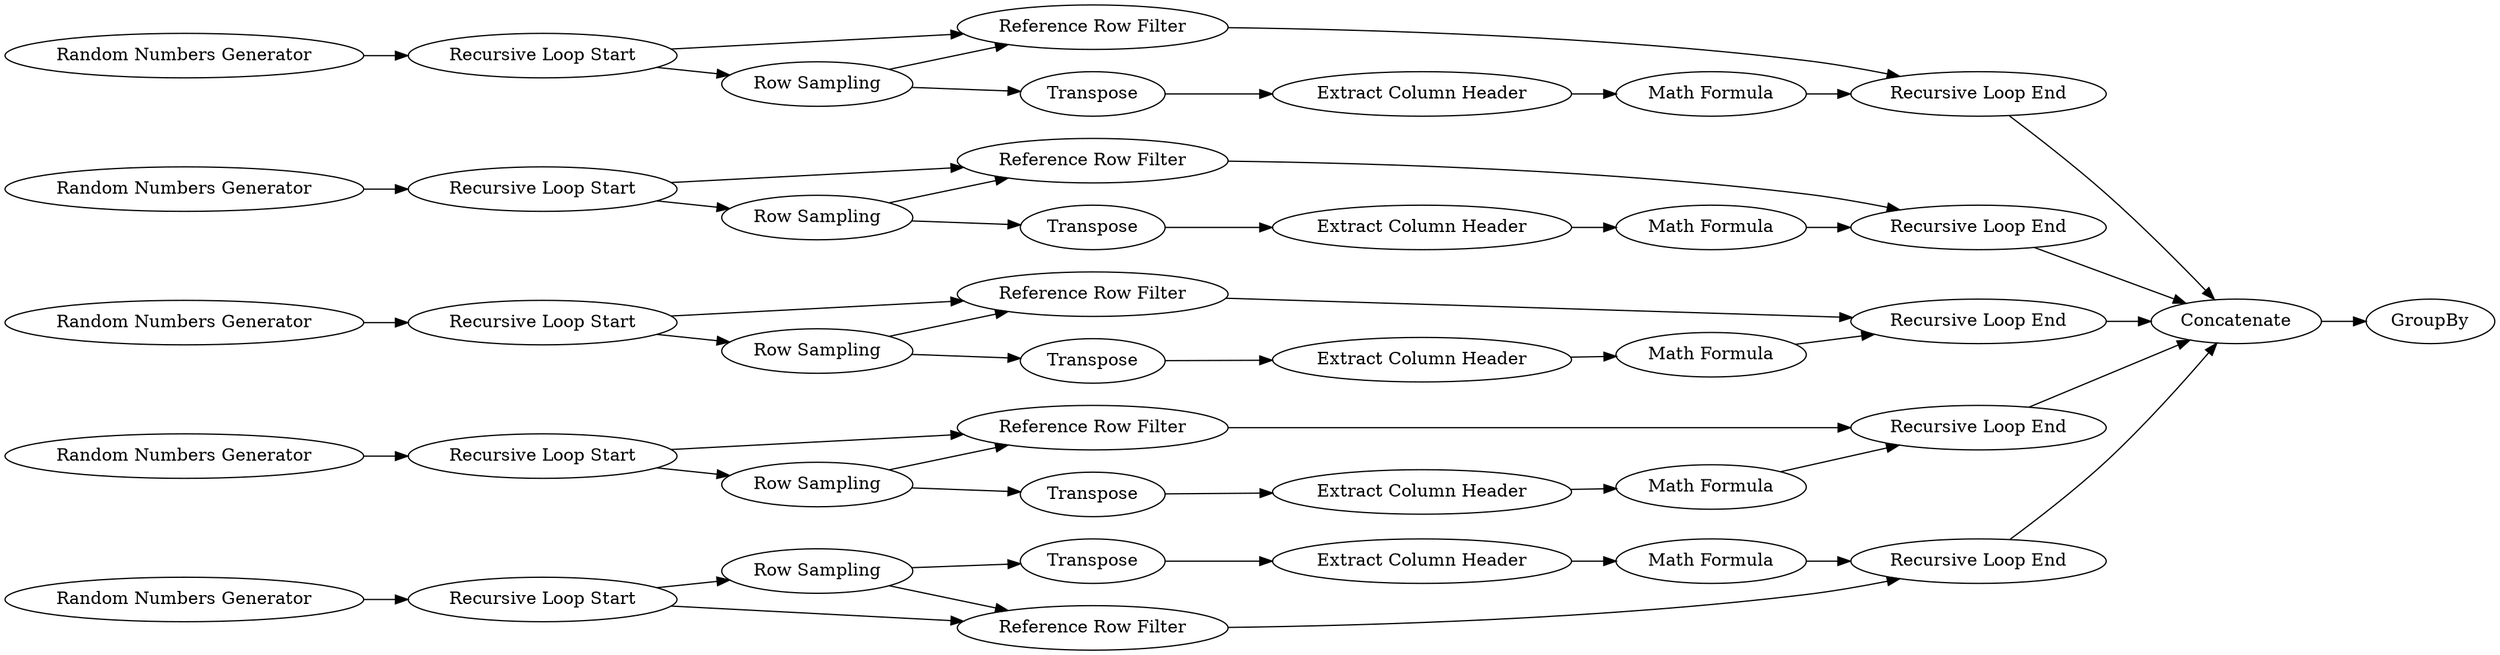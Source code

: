 digraph {
	13 -> 15
	20 -> 21
	41 -> 42
	6 -> 5
	13 -> 14
	8 -> 3
	34 -> 35
	21 -> 22
	39 -> 41
	7 -> 41
	4 -> 6
	15 -> 9
	2 -> 4
	1 -> 8
	40 -> 34
	3 -> 7
	40 -> 35
	30 -> 31
	33 -> 40
	29 -> 30
	35 -> 39
	16 -> 10
	18 -> 22
	26 -> 27
	17 -> 18
	14 -> 10
	32 -> 26
	23 -> 18
	37 -> 38
	5 -> 7
	9 -> 16
	24 -> 23
	22 -> 41
	10 -> 41
	8 -> 2
	27 -> 31
	36 -> 37
	12 -> 11
	25 -> 32
	38 -> 39
	11 -> 14
	34 -> 36
	17 -> 19
	19 -> 20
	32 -> 27
	31 -> 41
	23 -> 17
	26 -> 28
	2 -> 3
	11 -> 13
	28 -> 29
	27 [label="Reference Row Filter"]
	7 [label="Recursive Loop End"]
	9 [label="Extract Column Header"]
	18 [label="Reference Row Filter"]
	21 [label="Math Formula"]
	26 [label="Row Sampling"]
	8 [label="Recursive Loop Start"]
	17 [label="Row Sampling"]
	3 [label="Reference Row Filter"]
	19 [label=Transpose]
	24 [label="Random Numbers Generator"]
	41 [label=Concatenate]
	31 [label="Recursive Loop End"]
	6 [label="Extract Column Header"]
	15 [label=Transpose]
	25 [label="Random Numbers Generator"]
	12 [label="Random Numbers Generator"]
	10 [label="Recursive Loop End"]
	16 [label="Math Formula"]
	30 [label="Math Formula"]
	1 [label="Random Numbers Generator"]
	42 [label=GroupBy]
	22 [label="Recursive Loop End"]
	28 [label=Transpose]
	11 [label="Recursive Loop Start"]
	4 [label=Transpose]
	23 [label="Recursive Loop Start"]
	14 [label="Reference Row Filter"]
	38 [label="Math Formula"]
	5 [label="Math Formula"]
	13 [label="Row Sampling"]
	20 [label="Extract Column Header"]
	35 [label="Reference Row Filter"]
	34 [label="Row Sampling"]
	29 [label="Extract Column Header"]
	36 [label=Transpose]
	40 [label="Recursive Loop Start"]
	39 [label="Recursive Loop End"]
	33 [label="Random Numbers Generator"]
	32 [label="Recursive Loop Start"]
	2 [label="Row Sampling"]
	37 [label="Extract Column Header"]
	rankdir=LR
}
